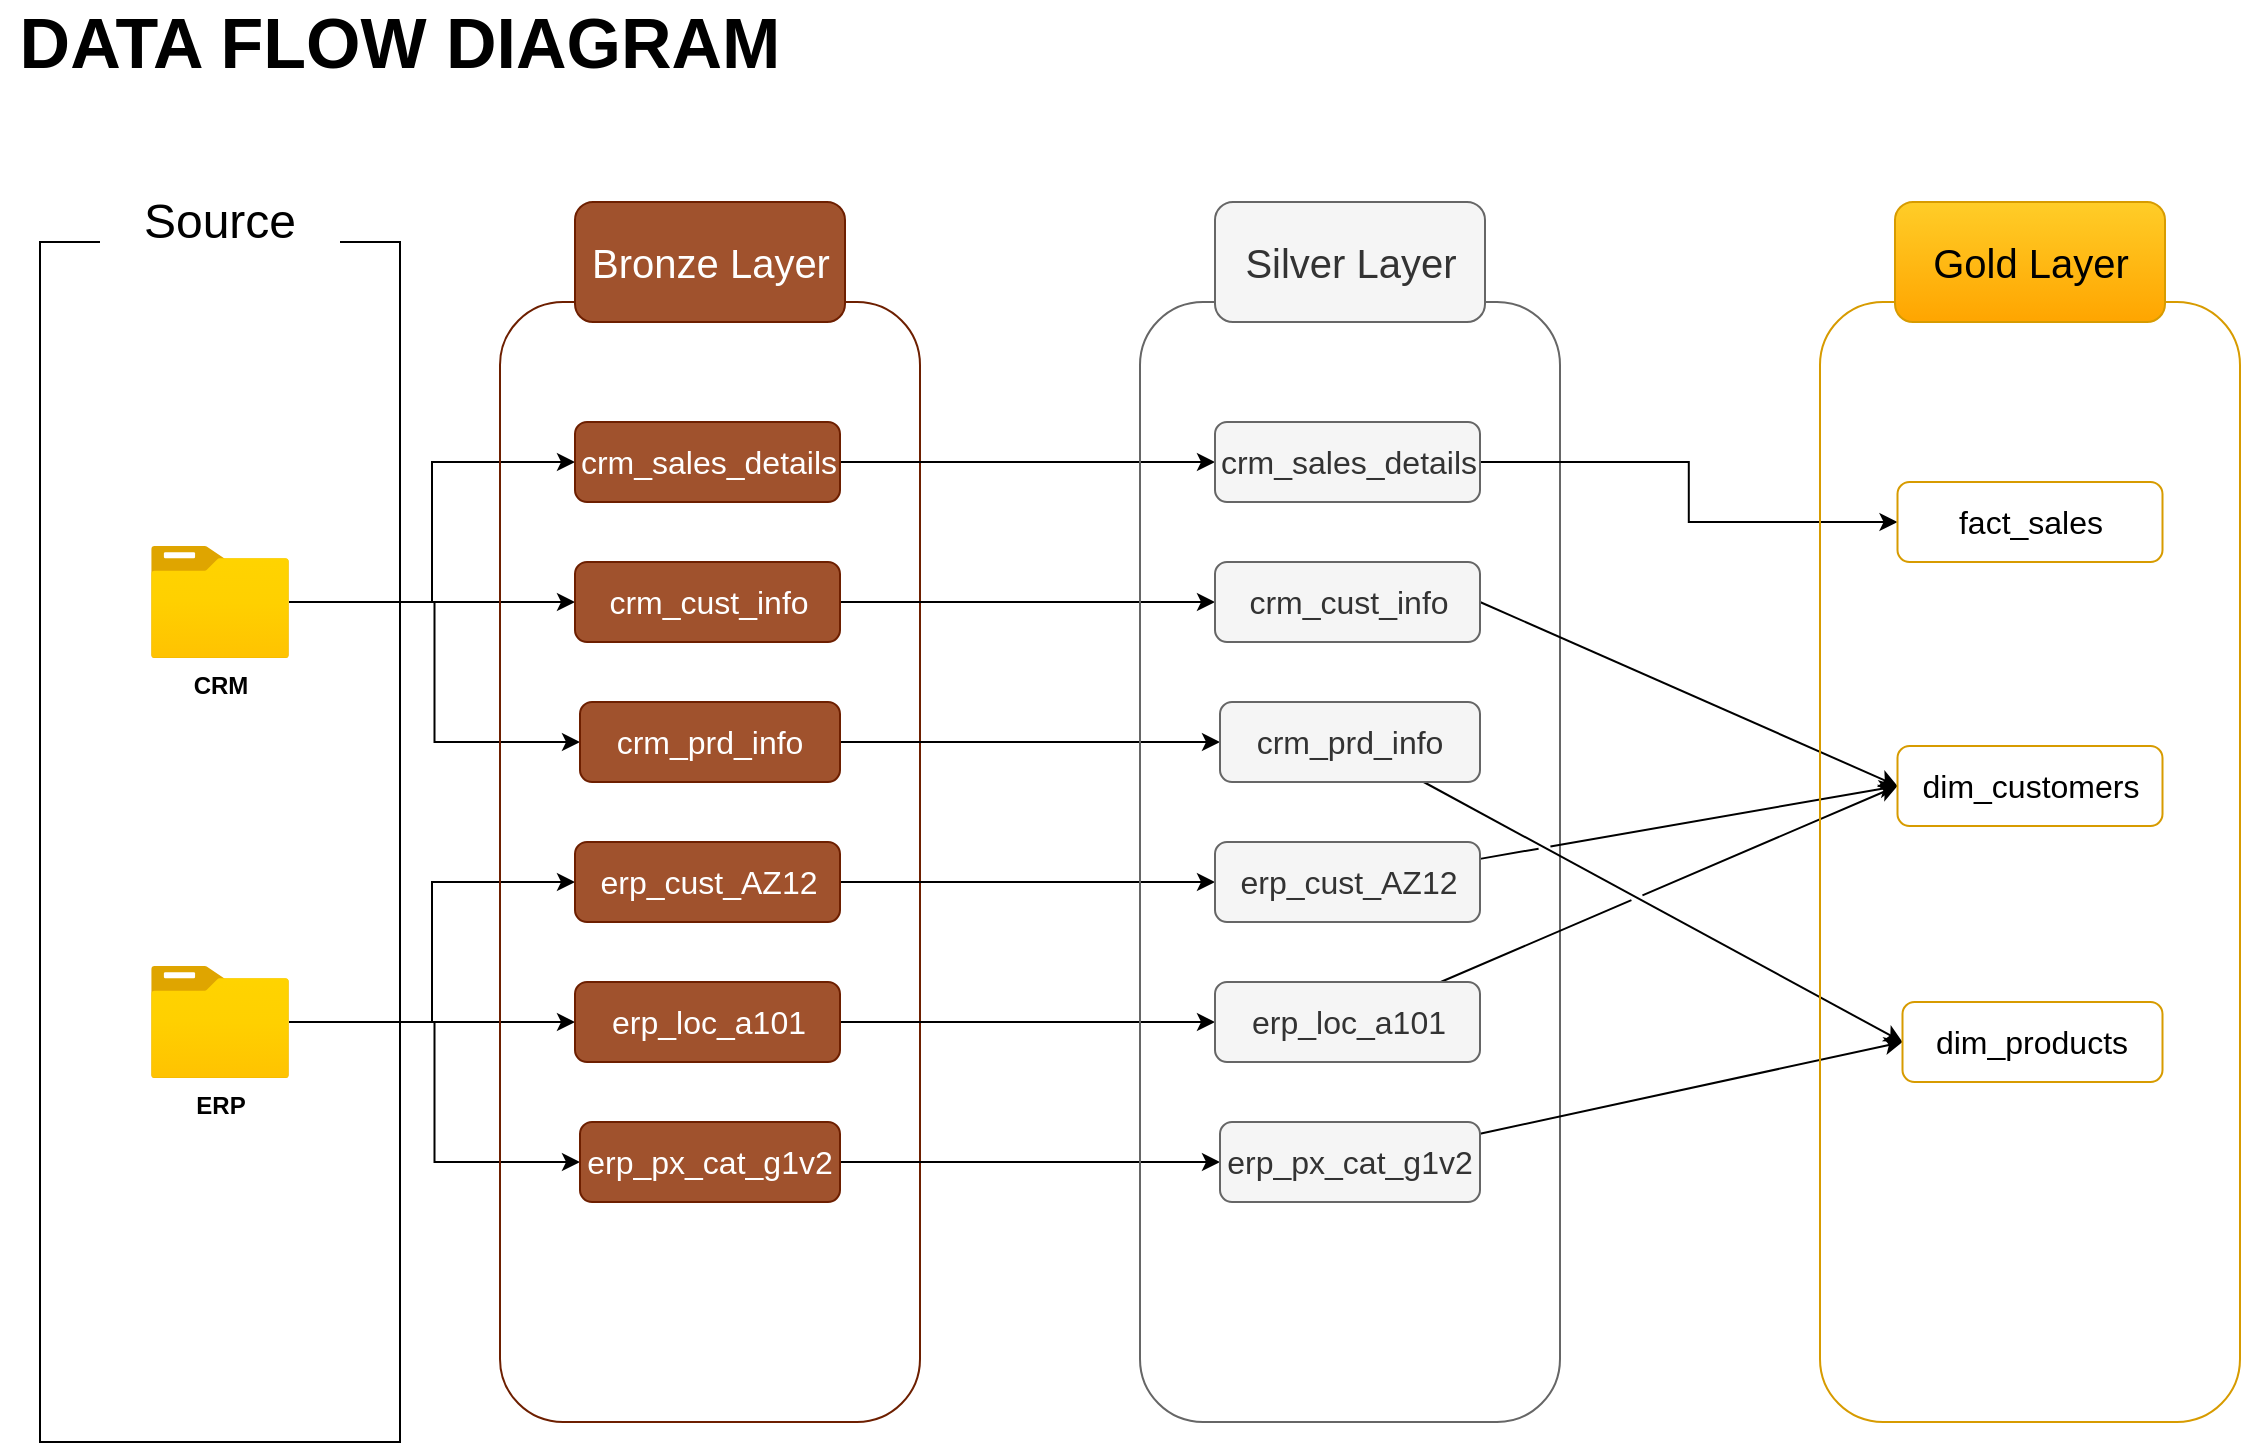 <mxfile version="28.2.8">
  <diagram name="Página-1" id="nKrDaRrzaPTp6Cf_arq2">
    <mxGraphModel dx="3360" dy="3851" grid="1" gridSize="10" guides="1" tooltips="1" connect="1" arrows="1" fold="1" page="1" pageScale="1" pageWidth="1920" pageHeight="1200" math="0" shadow="0">
      <root>
        <mxCell id="0" />
        <mxCell id="1" parent="0" />
        <mxCell id="JUWItfmvDYJj0HIBvMP_-1" value="&lt;b&gt;&lt;font style=&quot;font-size: 35px;&quot;&gt;DATA FLOW DIAGRAM&lt;/font&gt;&lt;/b&gt;" style="text;html=1;align=center;verticalAlign=middle;whiteSpace=wrap;rounded=0;" parent="1" vertex="1">
          <mxGeometry x="-20" y="-2350" width="400" height="40" as="geometry" />
        </mxCell>
        <mxCell id="JUWItfmvDYJj0HIBvMP_-2" value="" style="rounded=0;whiteSpace=wrap;html=1;fillColor=none;" parent="1" vertex="1">
          <mxGeometry y="-2230" width="180" height="600" as="geometry" />
        </mxCell>
        <mxCell id="JUWItfmvDYJj0HIBvMP_-3" value="&lt;font style=&quot;font-size: 24px;&quot;&gt;Source&lt;/font&gt;" style="rounded=0;whiteSpace=wrap;html=1;strokeColor=none;fillColor=default;" parent="1" vertex="1">
          <mxGeometry x="30" y="-2270" width="120" height="60" as="geometry" />
        </mxCell>
        <mxCell id="JUWItfmvDYJj0HIBvMP_-17" style="edgeStyle=orthogonalEdgeStyle;rounded=0;orthogonalLoop=1;jettySize=auto;html=1;entryX=0;entryY=0.5;entryDx=0;entryDy=0;" parent="1" source="JUWItfmvDYJj0HIBvMP_-4" target="JUWItfmvDYJj0HIBvMP_-14" edge="1">
          <mxGeometry relative="1" as="geometry" />
        </mxCell>
        <mxCell id="JUWItfmvDYJj0HIBvMP_-18" style="edgeStyle=orthogonalEdgeStyle;rounded=0;orthogonalLoop=1;jettySize=auto;html=1;entryX=0;entryY=0.5;entryDx=0;entryDy=0;" parent="1" source="JUWItfmvDYJj0HIBvMP_-4" target="JUWItfmvDYJj0HIBvMP_-15" edge="1">
          <mxGeometry relative="1" as="geometry" />
        </mxCell>
        <mxCell id="JUWItfmvDYJj0HIBvMP_-19" style="edgeStyle=orthogonalEdgeStyle;rounded=0;orthogonalLoop=1;jettySize=auto;html=1;entryX=0;entryY=0.5;entryDx=0;entryDy=0;" parent="1" source="JUWItfmvDYJj0HIBvMP_-4" target="JUWItfmvDYJj0HIBvMP_-13" edge="1">
          <mxGeometry relative="1" as="geometry" />
        </mxCell>
        <mxCell id="JUWItfmvDYJj0HIBvMP_-4" value="&lt;b&gt;CRM&lt;/b&gt;" style="image;aspect=fixed;html=1;points=[];align=center;fontSize=12;image=img/lib/azure2/general/Folder_Blank.svg;" parent="1" vertex="1">
          <mxGeometry x="55.5" y="-2078" width="69" height="56.0" as="geometry" />
        </mxCell>
        <mxCell id="JUWItfmvDYJj0HIBvMP_-23" style="edgeStyle=orthogonalEdgeStyle;rounded=0;orthogonalLoop=1;jettySize=auto;html=1;entryX=0;entryY=0.5;entryDx=0;entryDy=0;" parent="1" source="JUWItfmvDYJj0HIBvMP_-5" target="JUWItfmvDYJj0HIBvMP_-20" edge="1">
          <mxGeometry relative="1" as="geometry" />
        </mxCell>
        <mxCell id="JUWItfmvDYJj0HIBvMP_-24" style="edgeStyle=orthogonalEdgeStyle;rounded=0;orthogonalLoop=1;jettySize=auto;html=1;entryX=0;entryY=0.5;entryDx=0;entryDy=0;" parent="1" source="JUWItfmvDYJj0HIBvMP_-5" target="JUWItfmvDYJj0HIBvMP_-21" edge="1">
          <mxGeometry relative="1" as="geometry" />
        </mxCell>
        <mxCell id="JUWItfmvDYJj0HIBvMP_-25" style="edgeStyle=orthogonalEdgeStyle;rounded=0;orthogonalLoop=1;jettySize=auto;html=1;entryX=0;entryY=0.5;entryDx=0;entryDy=0;" parent="1" source="JUWItfmvDYJj0HIBvMP_-5" target="JUWItfmvDYJj0HIBvMP_-22" edge="1">
          <mxGeometry relative="1" as="geometry" />
        </mxCell>
        <mxCell id="JUWItfmvDYJj0HIBvMP_-5" value="&lt;b&gt;ERP&lt;/b&gt;" style="image;aspect=fixed;html=1;points=[];align=center;fontSize=12;image=img/lib/azure2/general/Folder_Blank.svg;" parent="1" vertex="1">
          <mxGeometry x="55.5" y="-1868" width="69" height="56.0" as="geometry" />
        </mxCell>
        <mxCell id="JUWItfmvDYJj0HIBvMP_-11" value="" style="rounded=1;whiteSpace=wrap;html=1;fillColor=none;fontColor=#ffffff;strokeColor=#6D1F00;" parent="1" vertex="1">
          <mxGeometry x="230" y="-2200" width="210" height="560" as="geometry" />
        </mxCell>
        <mxCell id="JUWItfmvDYJj0HIBvMP_-12" value="&lt;font style=&quot;font-size: 20px;&quot;&gt;Bronze Layer&lt;/font&gt;" style="rounded=1;whiteSpace=wrap;html=1;strokeColor=#6D1F00;fillColor=#a0522d;fontColor=#ffffff;" parent="1" vertex="1">
          <mxGeometry x="267.5" y="-2250" width="135" height="60" as="geometry" />
        </mxCell>
        <mxCell id="TBy05d4kuxibRL_ISMqA-9" style="edgeStyle=orthogonalEdgeStyle;rounded=0;orthogonalLoop=1;jettySize=auto;html=1;" parent="1" source="JUWItfmvDYJj0HIBvMP_-13" target="TBy05d4kuxibRL_ISMqA-3" edge="1">
          <mxGeometry relative="1" as="geometry" />
        </mxCell>
        <mxCell id="JUWItfmvDYJj0HIBvMP_-13" value="&lt;font style=&quot;font-size: 16px;&quot;&gt;crm_sales_details&lt;/font&gt;" style="rounded=1;whiteSpace=wrap;html=1;strokeColor=#6D1F00;fillColor=#a0522d;fontColor=#ffffff;" parent="1" vertex="1">
          <mxGeometry x="267.5" y="-2140" width="132.5" height="40" as="geometry" />
        </mxCell>
        <mxCell id="TBy05d4kuxibRL_ISMqA-10" style="edgeStyle=orthogonalEdgeStyle;rounded=0;orthogonalLoop=1;jettySize=auto;html=1;" parent="1" source="JUWItfmvDYJj0HIBvMP_-14" target="TBy05d4kuxibRL_ISMqA-4" edge="1">
          <mxGeometry relative="1" as="geometry" />
        </mxCell>
        <mxCell id="JUWItfmvDYJj0HIBvMP_-14" value="&lt;font style=&quot;font-size: 16px;&quot;&gt;crm_cust_info&lt;/font&gt;" style="rounded=1;whiteSpace=wrap;html=1;strokeColor=#6D1F00;fillColor=#a0522d;fontColor=#ffffff;" parent="1" vertex="1">
          <mxGeometry x="267.5" y="-2070" width="132.5" height="40" as="geometry" />
        </mxCell>
        <mxCell id="TBy05d4kuxibRL_ISMqA-11" style="edgeStyle=orthogonalEdgeStyle;rounded=0;orthogonalLoop=1;jettySize=auto;html=1;entryX=0;entryY=0.5;entryDx=0;entryDy=0;" parent="1" source="JUWItfmvDYJj0HIBvMP_-15" target="TBy05d4kuxibRL_ISMqA-5" edge="1">
          <mxGeometry relative="1" as="geometry" />
        </mxCell>
        <mxCell id="JUWItfmvDYJj0HIBvMP_-15" value="&lt;font style=&quot;font-size: 16px;&quot;&gt;crm_prd_info&lt;/font&gt;" style="rounded=1;whiteSpace=wrap;html=1;strokeColor=#6D1F00;fillColor=#a0522d;fontColor=#ffffff;" parent="1" vertex="1">
          <mxGeometry x="270" y="-2000" width="130" height="40" as="geometry" />
        </mxCell>
        <mxCell id="TBy05d4kuxibRL_ISMqA-12" style="edgeStyle=orthogonalEdgeStyle;rounded=0;orthogonalLoop=1;jettySize=auto;html=1;" parent="1" source="JUWItfmvDYJj0HIBvMP_-20" target="TBy05d4kuxibRL_ISMqA-6" edge="1">
          <mxGeometry relative="1" as="geometry" />
        </mxCell>
        <mxCell id="JUWItfmvDYJj0HIBvMP_-20" value="&lt;font style=&quot;font-size: 16px;&quot;&gt;erp_cust_AZ12&lt;/font&gt;" style="rounded=1;whiteSpace=wrap;html=1;strokeColor=#6D1F00;fillColor=#a0522d;fontColor=#ffffff;" parent="1" vertex="1">
          <mxGeometry x="267.5" y="-1930" width="132.5" height="40" as="geometry" />
        </mxCell>
        <mxCell id="TBy05d4kuxibRL_ISMqA-13" style="edgeStyle=orthogonalEdgeStyle;rounded=0;orthogonalLoop=1;jettySize=auto;html=1;" parent="1" source="JUWItfmvDYJj0HIBvMP_-21" target="TBy05d4kuxibRL_ISMqA-7" edge="1">
          <mxGeometry relative="1" as="geometry" />
        </mxCell>
        <mxCell id="JUWItfmvDYJj0HIBvMP_-21" value="&lt;font style=&quot;font-size: 16px;&quot;&gt;erp_loc_a101&lt;/font&gt;" style="rounded=1;whiteSpace=wrap;html=1;strokeColor=#6D1F00;fillColor=#a0522d;fontColor=#ffffff;" parent="1" vertex="1">
          <mxGeometry x="267.5" y="-1860" width="132.5" height="40" as="geometry" />
        </mxCell>
        <mxCell id="TBy05d4kuxibRL_ISMqA-14" style="edgeStyle=orthogonalEdgeStyle;rounded=0;orthogonalLoop=1;jettySize=auto;html=1;" parent="1" source="JUWItfmvDYJj0HIBvMP_-22" target="TBy05d4kuxibRL_ISMqA-8" edge="1">
          <mxGeometry relative="1" as="geometry" />
        </mxCell>
        <mxCell id="JUWItfmvDYJj0HIBvMP_-22" value="&lt;font style=&quot;font-size: 16px;&quot;&gt;erp_px_cat_g1v2&lt;/font&gt;" style="rounded=1;whiteSpace=wrap;html=1;strokeColor=#6D1F00;fillColor=#a0522d;fontColor=#ffffff;" parent="1" vertex="1">
          <mxGeometry x="270" y="-1790" width="130" height="40" as="geometry" />
        </mxCell>
        <mxCell id="TBy05d4kuxibRL_ISMqA-1" value="" style="rounded=1;whiteSpace=wrap;html=1;fillColor=none;strokeColor=#666666;fontColor=#333333;" parent="1" vertex="1">
          <mxGeometry x="550" y="-2200" width="210" height="560" as="geometry" />
        </mxCell>
        <mxCell id="TBy05d4kuxibRL_ISMqA-2" value="&lt;font style=&quot;font-size: 20px;&quot;&gt;Silver Layer&lt;/font&gt;" style="rounded=1;whiteSpace=wrap;html=1;strokeColor=#666666;fillColor=#f5f5f5;fontColor=#333333;" parent="1" vertex="1">
          <mxGeometry x="587.5" y="-2250" width="135" height="60" as="geometry" />
        </mxCell>
        <mxCell id="IdcQIrkCeU1JgMRtuE7g-9" style="edgeStyle=orthogonalEdgeStyle;rounded=0;orthogonalLoop=1;jettySize=auto;html=1;exitX=1;exitY=0.5;exitDx=0;exitDy=0;entryX=0;entryY=0.5;entryDx=0;entryDy=0;" edge="1" parent="1" source="TBy05d4kuxibRL_ISMqA-3" target="IdcQIrkCeU1JgMRtuE7g-3">
          <mxGeometry relative="1" as="geometry" />
        </mxCell>
        <mxCell id="TBy05d4kuxibRL_ISMqA-3" value="&lt;font style=&quot;font-size: 16px;&quot;&gt;crm_sales_details&lt;/font&gt;" style="rounded=1;whiteSpace=wrap;html=1;strokeColor=#666666;fillColor=#f5f5f5;fontColor=#333333;" parent="1" vertex="1">
          <mxGeometry x="587.5" y="-2140" width="132.5" height="40" as="geometry" />
        </mxCell>
        <mxCell id="IdcQIrkCeU1JgMRtuE7g-10" style="rounded=0;orthogonalLoop=1;jettySize=auto;html=1;exitX=1;exitY=0.5;exitDx=0;exitDy=0;entryX=0;entryY=0.5;entryDx=0;entryDy=0;jumpStyle=gap;" edge="1" parent="1" source="TBy05d4kuxibRL_ISMqA-4" target="IdcQIrkCeU1JgMRtuE7g-4">
          <mxGeometry relative="1" as="geometry" />
        </mxCell>
        <mxCell id="TBy05d4kuxibRL_ISMqA-4" value="&lt;font style=&quot;font-size: 16px;&quot;&gt;crm_cust_info&lt;/font&gt;" style="rounded=1;whiteSpace=wrap;html=1;strokeColor=#666666;fillColor=#f5f5f5;fontColor=#333333;" parent="1" vertex="1">
          <mxGeometry x="587.5" y="-2070" width="132.5" height="40" as="geometry" />
        </mxCell>
        <mxCell id="IdcQIrkCeU1JgMRtuE7g-13" style="rounded=0;orthogonalLoop=1;jettySize=auto;html=1;entryX=0;entryY=0.5;entryDx=0;entryDy=0;jumpStyle=gap;" edge="1" parent="1" source="TBy05d4kuxibRL_ISMqA-5" target="IdcQIrkCeU1JgMRtuE7g-5">
          <mxGeometry relative="1" as="geometry" />
        </mxCell>
        <mxCell id="TBy05d4kuxibRL_ISMqA-5" value="&lt;font style=&quot;font-size: 16px;&quot;&gt;crm_prd_info&lt;/font&gt;" style="rounded=1;whiteSpace=wrap;html=1;strokeColor=#666666;fillColor=#f5f5f5;fontColor=#333333;" parent="1" vertex="1">
          <mxGeometry x="590" y="-2000" width="130" height="40" as="geometry" />
        </mxCell>
        <mxCell id="IdcQIrkCeU1JgMRtuE7g-11" style="rounded=0;orthogonalLoop=1;jettySize=auto;html=1;entryX=0;entryY=0.5;entryDx=0;entryDy=0;jumpStyle=gap;" edge="1" parent="1" source="TBy05d4kuxibRL_ISMqA-6" target="IdcQIrkCeU1JgMRtuE7g-4">
          <mxGeometry relative="1" as="geometry" />
        </mxCell>
        <mxCell id="TBy05d4kuxibRL_ISMqA-6" value="&lt;font style=&quot;font-size: 16px;&quot;&gt;erp_cust_AZ12&lt;/font&gt;" style="rounded=1;whiteSpace=wrap;html=1;strokeColor=#666666;fillColor=#f5f5f5;fontColor=#333333;" parent="1" vertex="1">
          <mxGeometry x="587.5" y="-1930" width="132.5" height="40" as="geometry" />
        </mxCell>
        <mxCell id="IdcQIrkCeU1JgMRtuE7g-12" style="rounded=0;orthogonalLoop=1;jettySize=auto;html=1;entryX=0;entryY=0.5;entryDx=0;entryDy=0;jumpStyle=gap;" edge="1" parent="1" source="TBy05d4kuxibRL_ISMqA-7" target="IdcQIrkCeU1JgMRtuE7g-4">
          <mxGeometry relative="1" as="geometry">
            <mxPoint x="870" y="-1990" as="targetPoint" />
          </mxGeometry>
        </mxCell>
        <mxCell id="TBy05d4kuxibRL_ISMqA-7" value="&lt;font style=&quot;font-size: 16px;&quot;&gt;erp_loc_a101&lt;/font&gt;" style="rounded=1;whiteSpace=wrap;html=1;strokeColor=#666666;fillColor=#f5f5f5;fontColor=#333333;" parent="1" vertex="1">
          <mxGeometry x="587.5" y="-1860" width="132.5" height="40" as="geometry" />
        </mxCell>
        <mxCell id="IdcQIrkCeU1JgMRtuE7g-14" style="rounded=0;orthogonalLoop=1;jettySize=auto;html=1;entryX=0;entryY=0.5;entryDx=0;entryDy=0;jumpStyle=gap;" edge="1" parent="1" source="TBy05d4kuxibRL_ISMqA-8" target="IdcQIrkCeU1JgMRtuE7g-5">
          <mxGeometry relative="1" as="geometry" />
        </mxCell>
        <mxCell id="TBy05d4kuxibRL_ISMqA-8" value="&lt;font style=&quot;font-size: 16px;&quot;&gt;erp_px_cat_g1v2&lt;/font&gt;" style="rounded=1;whiteSpace=wrap;html=1;strokeColor=#666666;fillColor=#f5f5f5;fontColor=#333333;" parent="1" vertex="1">
          <mxGeometry x="590" y="-1790" width="130" height="40" as="geometry" />
        </mxCell>
        <mxCell id="IdcQIrkCeU1JgMRtuE7g-1" value="" style="rounded=1;whiteSpace=wrap;html=1;fillColor=none;strokeColor=#d79b00;gradientColor=#ffa500;" vertex="1" parent="1">
          <mxGeometry x="890" y="-2200" width="210" height="560" as="geometry" />
        </mxCell>
        <mxCell id="IdcQIrkCeU1JgMRtuE7g-2" value="&lt;font style=&quot;font-size: 20px;&quot;&gt;Gold Layer&lt;/font&gt;" style="rounded=1;whiteSpace=wrap;html=1;strokeColor=#d79b00;fillColor=#ffcd28;gradientColor=#ffa500;" vertex="1" parent="1">
          <mxGeometry x="927.5" y="-2250" width="135" height="60" as="geometry" />
        </mxCell>
        <mxCell id="IdcQIrkCeU1JgMRtuE7g-3" value="&lt;font style=&quot;font-size: 16px;&quot;&gt;fact_sales&lt;/font&gt;" style="rounded=1;whiteSpace=wrap;html=1;strokeColor=#d79b00;fillColor=none;gradientColor=#ffa500;" vertex="1" parent="1">
          <mxGeometry x="928.75" y="-2110" width="132.5" height="40" as="geometry" />
        </mxCell>
        <mxCell id="IdcQIrkCeU1JgMRtuE7g-4" value="&lt;font style=&quot;font-size: 16px;&quot;&gt;dim_customers&lt;/font&gt;" style="rounded=1;whiteSpace=wrap;html=1;strokeColor=#d79b00;fillColor=none;gradientColor=#ffa500;" vertex="1" parent="1">
          <mxGeometry x="928.75" y="-1978" width="132.5" height="40" as="geometry" />
        </mxCell>
        <mxCell id="IdcQIrkCeU1JgMRtuE7g-5" value="&lt;font style=&quot;font-size: 16px;&quot;&gt;dim_products&lt;/font&gt;" style="rounded=1;whiteSpace=wrap;html=1;strokeColor=#d79b00;fillColor=none;gradientColor=#ffa500;" vertex="1" parent="1">
          <mxGeometry x="931.25" y="-1850" width="130" height="40" as="geometry" />
        </mxCell>
      </root>
    </mxGraphModel>
  </diagram>
</mxfile>
